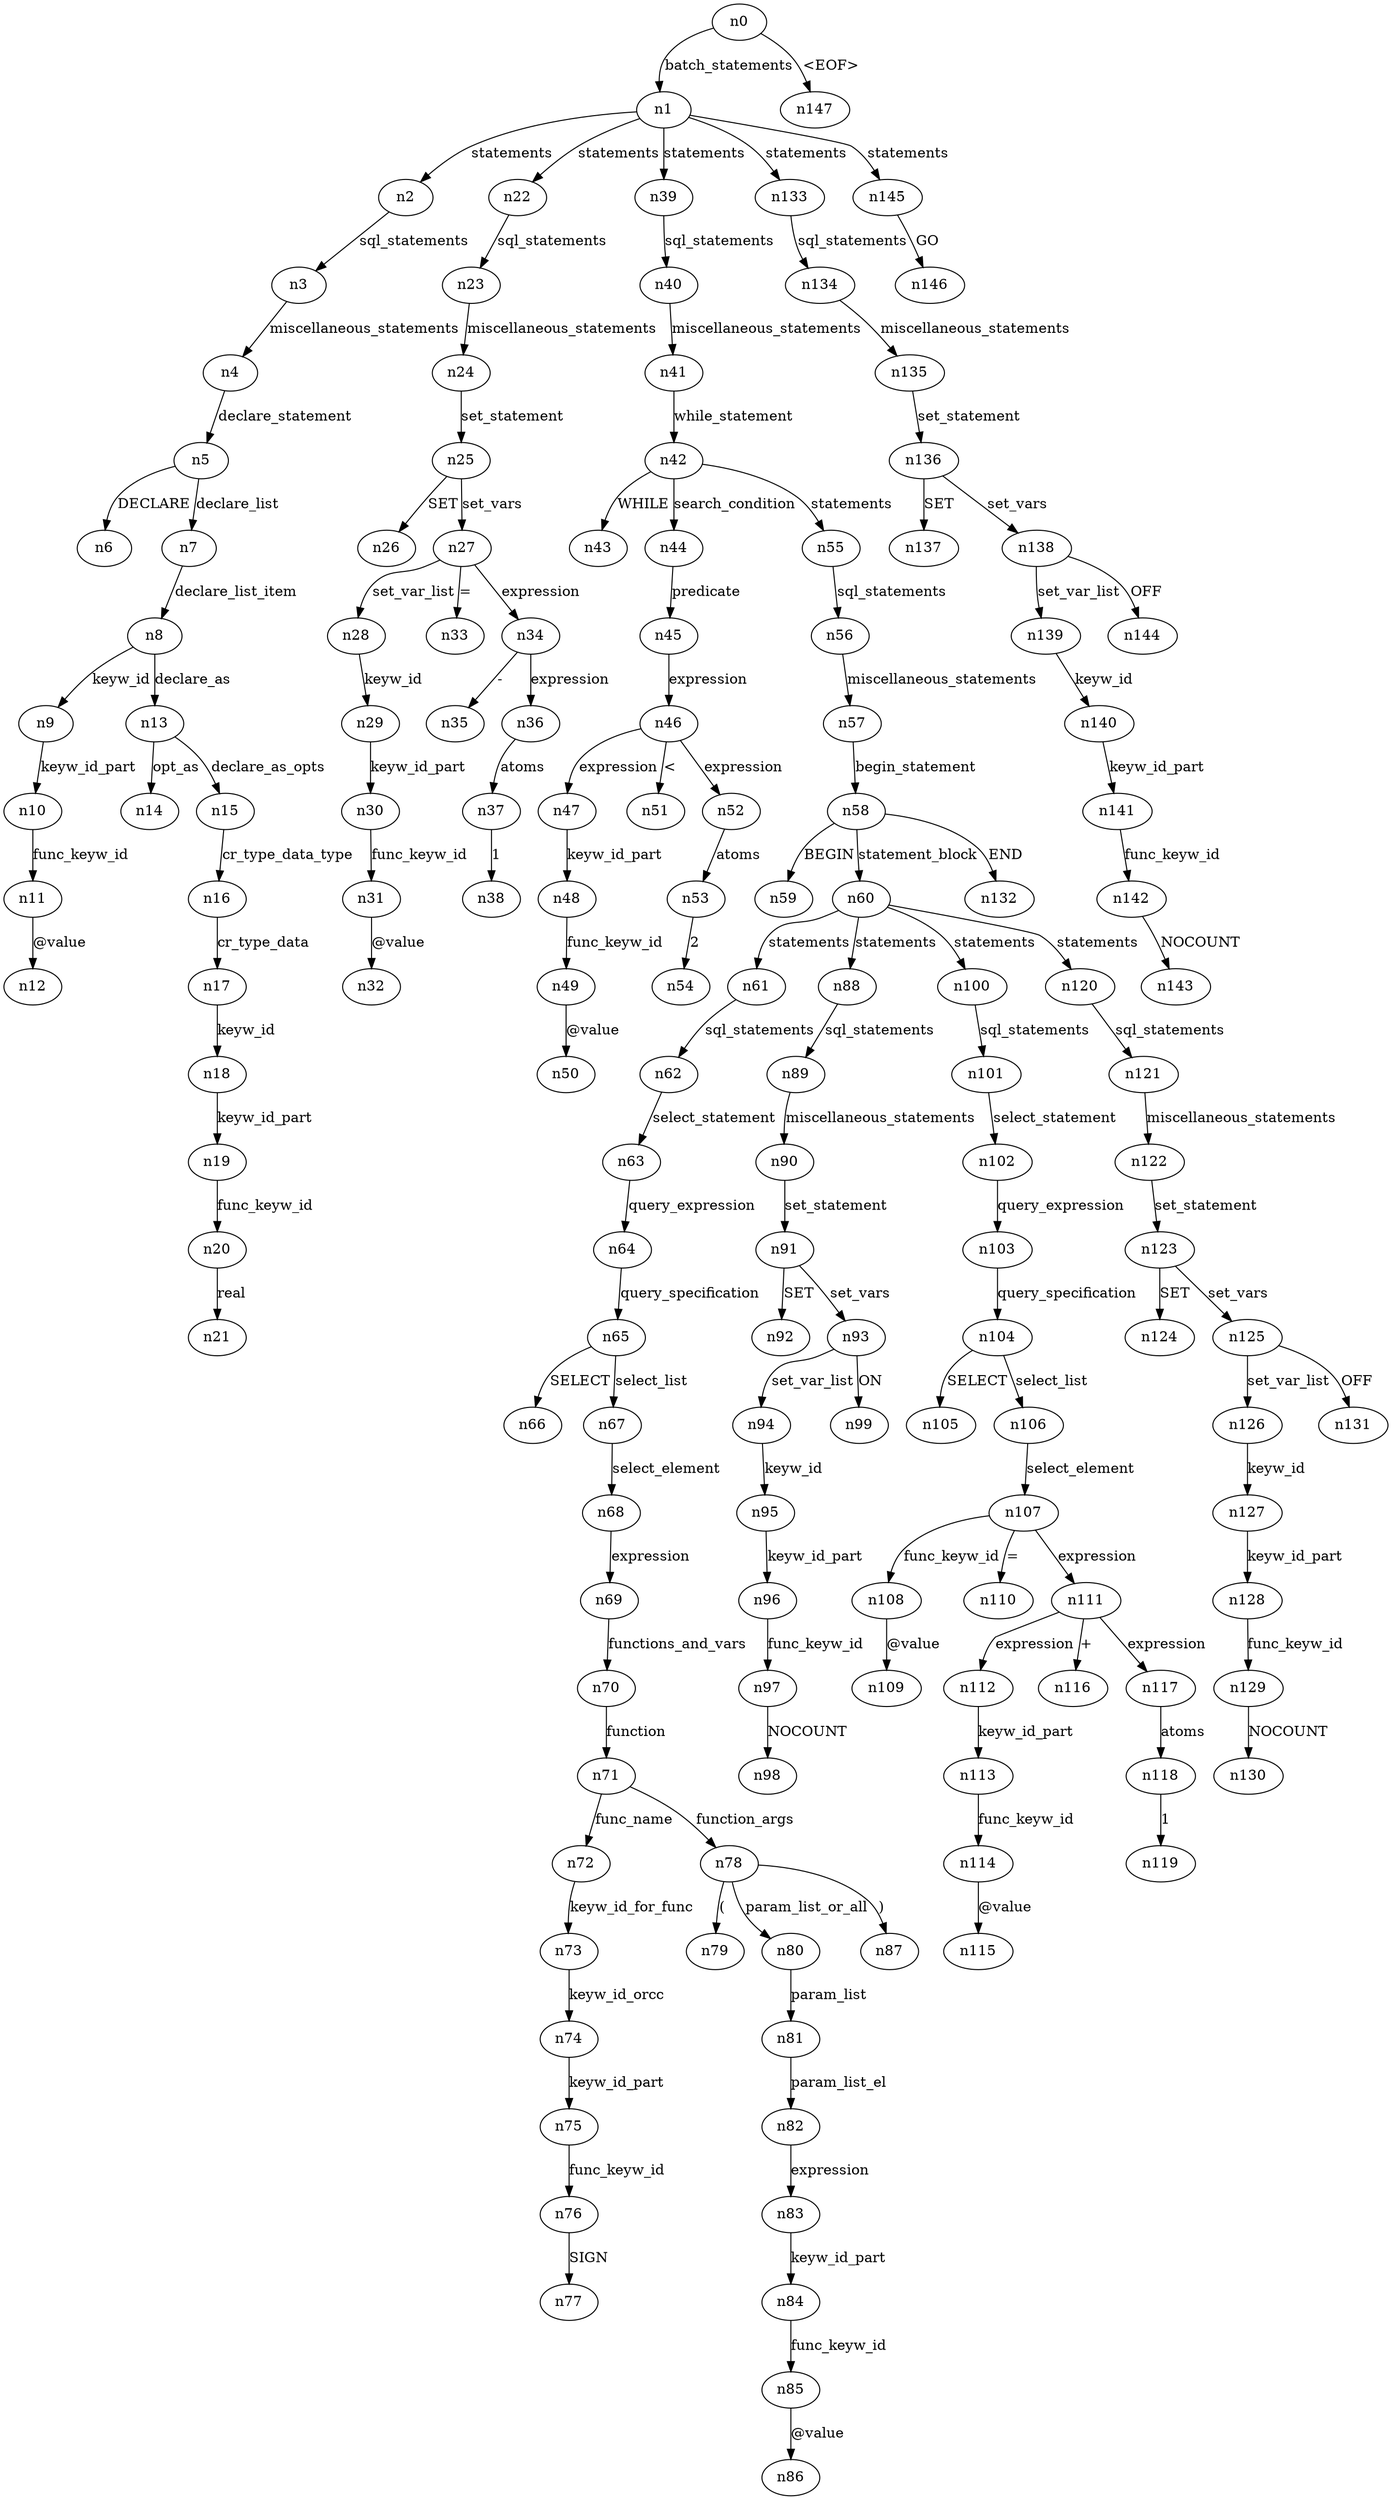 digraph ParseTree {
  n0 -> n1 [label="batch_statements"];
  n1 -> n2 [label="statements"];
  n2 -> n3 [label="sql_statements"];
  n3 -> n4 [label="miscellaneous_statements"];
  n4 -> n5 [label="declare_statement"];
  n5 -> n6 [label="DECLARE"];
  n5 -> n7 [label="declare_list"];
  n7 -> n8 [label="declare_list_item"];
  n8 -> n9 [label="keyw_id"];
  n9 -> n10 [label="keyw_id_part"];
  n10 -> n11 [label="func_keyw_id"];
  n11 -> n12 [label="@value"];
  n8 -> n13 [label="declare_as"];
  n13 -> n14 [label="opt_as"];
  n13 -> n15 [label="declare_as_opts"];
  n15 -> n16 [label="cr_type_data_type"];
  n16 -> n17 [label="cr_type_data"];
  n17 -> n18 [label="keyw_id"];
  n18 -> n19 [label="keyw_id_part"];
  n19 -> n20 [label="func_keyw_id"];
  n20 -> n21 [label="real"];
  n1 -> n22 [label="statements"];
  n22 -> n23 [label="sql_statements"];
  n23 -> n24 [label="miscellaneous_statements"];
  n24 -> n25 [label="set_statement"];
  n25 -> n26 [label="SET"];
  n25 -> n27 [label="set_vars"];
  n27 -> n28 [label="set_var_list"];
  n28 -> n29 [label="keyw_id"];
  n29 -> n30 [label="keyw_id_part"];
  n30 -> n31 [label="func_keyw_id"];
  n31 -> n32 [label="@value"];
  n27 -> n33 [label="="];
  n27 -> n34 [label="expression"];
  n34 -> n35 [label="-"];
  n34 -> n36 [label="expression"];
  n36 -> n37 [label="atoms"];
  n37 -> n38 [label="1"];
  n1 -> n39 [label="statements"];
  n39 -> n40 [label="sql_statements"];
  n40 -> n41 [label="miscellaneous_statements"];
  n41 -> n42 [label="while_statement"];
  n42 -> n43 [label="WHILE"];
  n42 -> n44 [label="search_condition"];
  n44 -> n45 [label="predicate"];
  n45 -> n46 [label="expression"];
  n46 -> n47 [label="expression"];
  n47 -> n48 [label="keyw_id_part"];
  n48 -> n49 [label="func_keyw_id"];
  n49 -> n50 [label="@value"];
  n46 -> n51 [label="<"];
  n46 -> n52 [label="expression"];
  n52 -> n53 [label="atoms"];
  n53 -> n54 [label="2"];
  n42 -> n55 [label="statements"];
  n55 -> n56 [label="sql_statements"];
  n56 -> n57 [label="miscellaneous_statements"];
  n57 -> n58 [label="begin_statement"];
  n58 -> n59 [label="BEGIN"];
  n58 -> n60 [label="statement_block"];
  n60 -> n61 [label="statements"];
  n61 -> n62 [label="sql_statements"];
  n62 -> n63 [label="select_statement"];
  n63 -> n64 [label="query_expression"];
  n64 -> n65 [label="query_specification"];
  n65 -> n66 [label="SELECT"];
  n65 -> n67 [label="select_list"];
  n67 -> n68 [label="select_element"];
  n68 -> n69 [label="expression"];
  n69 -> n70 [label="functions_and_vars"];
  n70 -> n71 [label="function"];
  n71 -> n72 [label="func_name"];
  n72 -> n73 [label="keyw_id_for_func"];
  n73 -> n74 [label="keyw_id_orcc"];
  n74 -> n75 [label="keyw_id_part"];
  n75 -> n76 [label="func_keyw_id"];
  n76 -> n77 [label="SIGN"];
  n71 -> n78 [label="function_args"];
  n78 -> n79 [label="("];
  n78 -> n80 [label="param_list_or_all"];
  n80 -> n81 [label="param_list"];
  n81 -> n82 [label="param_list_el"];
  n82 -> n83 [label="expression"];
  n83 -> n84 [label="keyw_id_part"];
  n84 -> n85 [label="func_keyw_id"];
  n85 -> n86 [label="@value"];
  n78 -> n87 [label=")"];
  n60 -> n88 [label="statements"];
  n88 -> n89 [label="sql_statements"];
  n89 -> n90 [label="miscellaneous_statements"];
  n90 -> n91 [label="set_statement"];
  n91 -> n92 [label="SET"];
  n91 -> n93 [label="set_vars"];
  n93 -> n94 [label="set_var_list"];
  n94 -> n95 [label="keyw_id"];
  n95 -> n96 [label="keyw_id_part"];
  n96 -> n97 [label="func_keyw_id"];
  n97 -> n98 [label="NOCOUNT"];
  n93 -> n99 [label="ON"];
  n60 -> n100 [label="statements"];
  n100 -> n101 [label="sql_statements"];
  n101 -> n102 [label="select_statement"];
  n102 -> n103 [label="query_expression"];
  n103 -> n104 [label="query_specification"];
  n104 -> n105 [label="SELECT"];
  n104 -> n106 [label="select_list"];
  n106 -> n107 [label="select_element"];
  n107 -> n108 [label="func_keyw_id"];
  n108 -> n109 [label="@value"];
  n107 -> n110 [label="="];
  n107 -> n111 [label="expression"];
  n111 -> n112 [label="expression"];
  n112 -> n113 [label="keyw_id_part"];
  n113 -> n114 [label="func_keyw_id"];
  n114 -> n115 [label="@value"];
  n111 -> n116 [label="+"];
  n111 -> n117 [label="expression"];
  n117 -> n118 [label="atoms"];
  n118 -> n119 [label="1"];
  n60 -> n120 [label="statements"];
  n120 -> n121 [label="sql_statements"];
  n121 -> n122 [label="miscellaneous_statements"];
  n122 -> n123 [label="set_statement"];
  n123 -> n124 [label="SET"];
  n123 -> n125 [label="set_vars"];
  n125 -> n126 [label="set_var_list"];
  n126 -> n127 [label="keyw_id"];
  n127 -> n128 [label="keyw_id_part"];
  n128 -> n129 [label="func_keyw_id"];
  n129 -> n130 [label="NOCOUNT"];
  n125 -> n131 [label="OFF"];
  n58 -> n132 [label="END"];
  n1 -> n133 [label="statements"];
  n133 -> n134 [label="sql_statements"];
  n134 -> n135 [label="miscellaneous_statements"];
  n135 -> n136 [label="set_statement"];
  n136 -> n137 [label="SET"];
  n136 -> n138 [label="set_vars"];
  n138 -> n139 [label="set_var_list"];
  n139 -> n140 [label="keyw_id"];
  n140 -> n141 [label="keyw_id_part"];
  n141 -> n142 [label="func_keyw_id"];
  n142 -> n143 [label="NOCOUNT"];
  n138 -> n144 [label="OFF"];
  n1 -> n145 [label="statements"];
  n145 -> n146 [label="GO"];
  n0 -> n147 [label="<EOF>"];
}